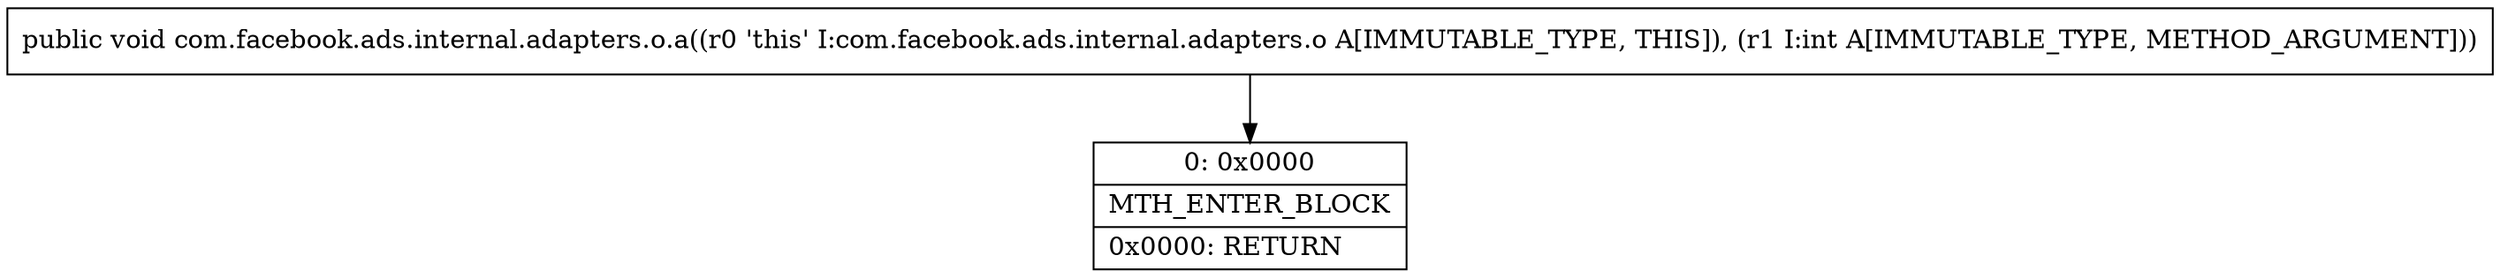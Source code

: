 digraph "CFG forcom.facebook.ads.internal.adapters.o.a(I)V" {
Node_0 [shape=record,label="{0\:\ 0x0000|MTH_ENTER_BLOCK\l|0x0000: RETURN   \l}"];
MethodNode[shape=record,label="{public void com.facebook.ads.internal.adapters.o.a((r0 'this' I:com.facebook.ads.internal.adapters.o A[IMMUTABLE_TYPE, THIS]), (r1 I:int A[IMMUTABLE_TYPE, METHOD_ARGUMENT])) }"];
MethodNode -> Node_0;
}

